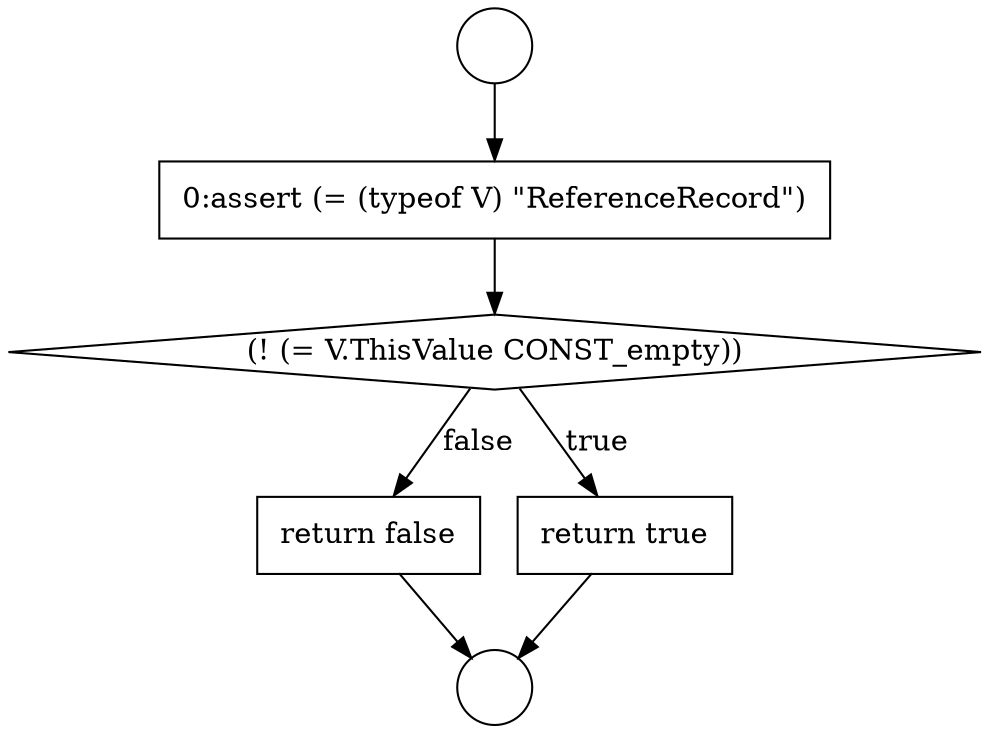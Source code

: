 digraph {
  node297 [shape=diamond, label=<<font color="black">(! (= V.ThisValue CONST_empty))</font>> color="black" fillcolor="white" style=filled]
  node299 [shape=none, margin=0, label=<<font color="black">
    <table border="0" cellborder="1" cellspacing="0" cellpadding="10">
      <tr><td align="left">return false</td></tr>
    </table>
  </font>> color="black" fillcolor="white" style=filled]
  node295 [shape=circle label=" " color="black" fillcolor="white" style=filled]
  node294 [shape=circle label=" " color="black" fillcolor="white" style=filled]
  node298 [shape=none, margin=0, label=<<font color="black">
    <table border="0" cellborder="1" cellspacing="0" cellpadding="10">
      <tr><td align="left">return true</td></tr>
    </table>
  </font>> color="black" fillcolor="white" style=filled]
  node296 [shape=none, margin=0, label=<<font color="black">
    <table border="0" cellborder="1" cellspacing="0" cellpadding="10">
      <tr><td align="left">0:assert (= (typeof V) &quot;ReferenceRecord&quot;)</td></tr>
    </table>
  </font>> color="black" fillcolor="white" style=filled]
  node297 -> node298 [label=<<font color="black">true</font>> color="black"]
  node297 -> node299 [label=<<font color="black">false</font>> color="black"]
  node296 -> node297 [ color="black"]
  node294 -> node296 [ color="black"]
  node298 -> node295 [ color="black"]
  node299 -> node295 [ color="black"]
}
